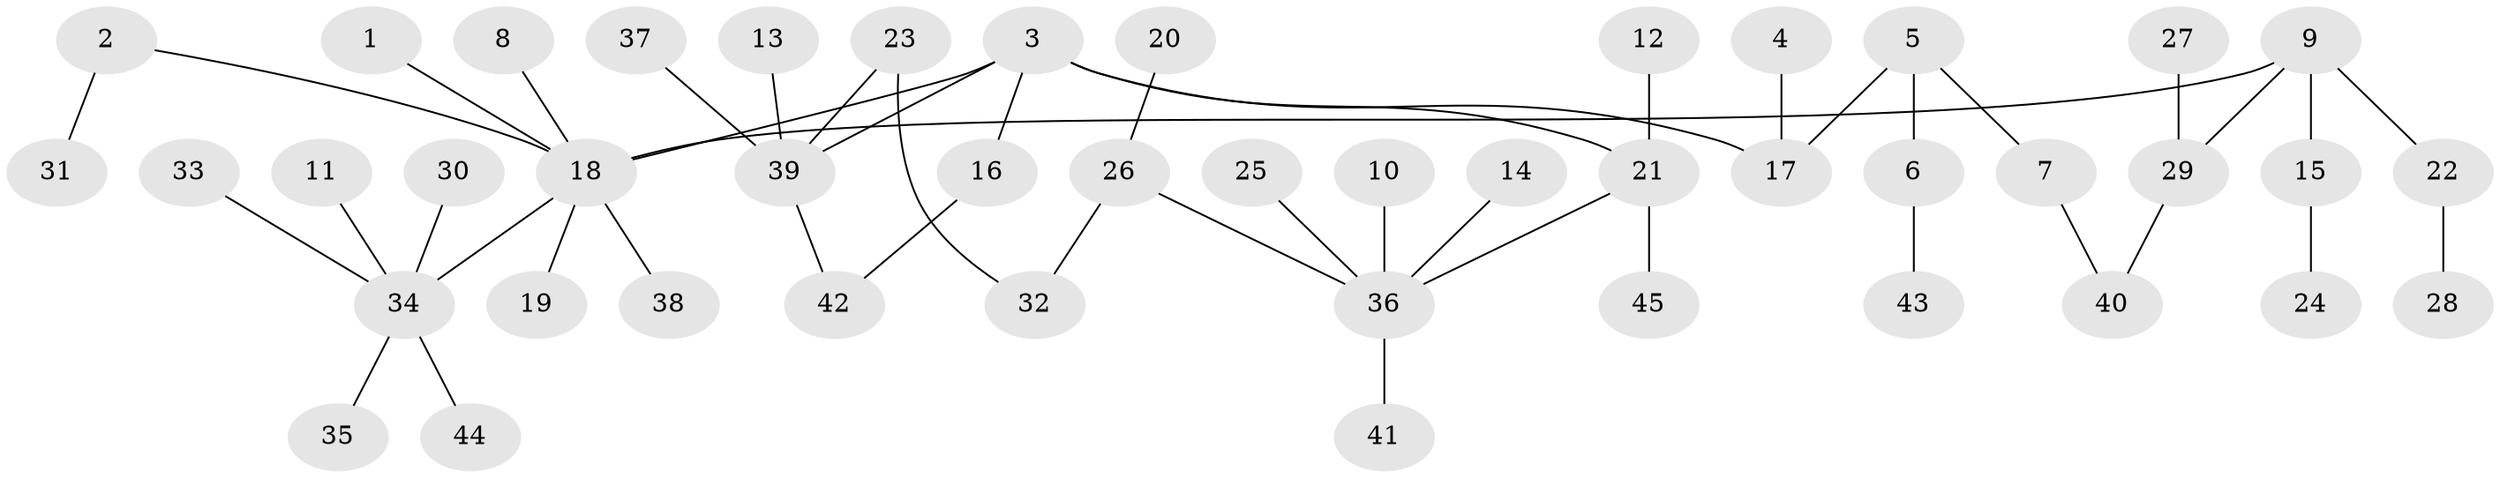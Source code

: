 // original degree distribution, {5: 0.05555555555555555, 10: 0.011111111111111112, 1: 0.5777777777777777, 2: 0.2, 6: 0.011111111111111112, 8: 0.022222222222222223, 3: 0.08888888888888889, 7: 0.011111111111111112, 4: 0.022222222222222223}
// Generated by graph-tools (version 1.1) at 2025/01/03/09/25 03:01:56]
// undirected, 45 vertices, 47 edges
graph export_dot {
graph [start="1"]
  node [color=gray90,style=filled];
  1;
  2;
  3;
  4;
  5;
  6;
  7;
  8;
  9;
  10;
  11;
  12;
  13;
  14;
  15;
  16;
  17;
  18;
  19;
  20;
  21;
  22;
  23;
  24;
  25;
  26;
  27;
  28;
  29;
  30;
  31;
  32;
  33;
  34;
  35;
  36;
  37;
  38;
  39;
  40;
  41;
  42;
  43;
  44;
  45;
  1 -- 18 [weight=1.0];
  2 -- 18 [weight=1.0];
  2 -- 31 [weight=1.0];
  3 -- 16 [weight=1.0];
  3 -- 17 [weight=1.0];
  3 -- 18 [weight=1.0];
  3 -- 21 [weight=1.0];
  3 -- 39 [weight=1.0];
  4 -- 17 [weight=1.0];
  5 -- 6 [weight=1.0];
  5 -- 7 [weight=1.0];
  5 -- 17 [weight=1.0];
  6 -- 43 [weight=1.0];
  7 -- 40 [weight=1.0];
  8 -- 18 [weight=1.0];
  9 -- 15 [weight=1.0];
  9 -- 18 [weight=1.0];
  9 -- 22 [weight=1.0];
  9 -- 29 [weight=1.0];
  10 -- 36 [weight=1.0];
  11 -- 34 [weight=1.0];
  12 -- 21 [weight=1.0];
  13 -- 39 [weight=1.0];
  14 -- 36 [weight=1.0];
  15 -- 24 [weight=1.0];
  16 -- 42 [weight=1.0];
  18 -- 19 [weight=1.0];
  18 -- 34 [weight=1.0];
  18 -- 38 [weight=1.0];
  20 -- 26 [weight=1.0];
  21 -- 36 [weight=1.0];
  21 -- 45 [weight=1.0];
  22 -- 28 [weight=1.0];
  23 -- 32 [weight=1.0];
  23 -- 39 [weight=1.0];
  25 -- 36 [weight=1.0];
  26 -- 32 [weight=1.0];
  26 -- 36 [weight=1.0];
  27 -- 29 [weight=1.0];
  29 -- 40 [weight=1.0];
  30 -- 34 [weight=1.0];
  33 -- 34 [weight=1.0];
  34 -- 35 [weight=1.0];
  34 -- 44 [weight=1.0];
  36 -- 41 [weight=1.0];
  37 -- 39 [weight=1.0];
  39 -- 42 [weight=1.0];
}
